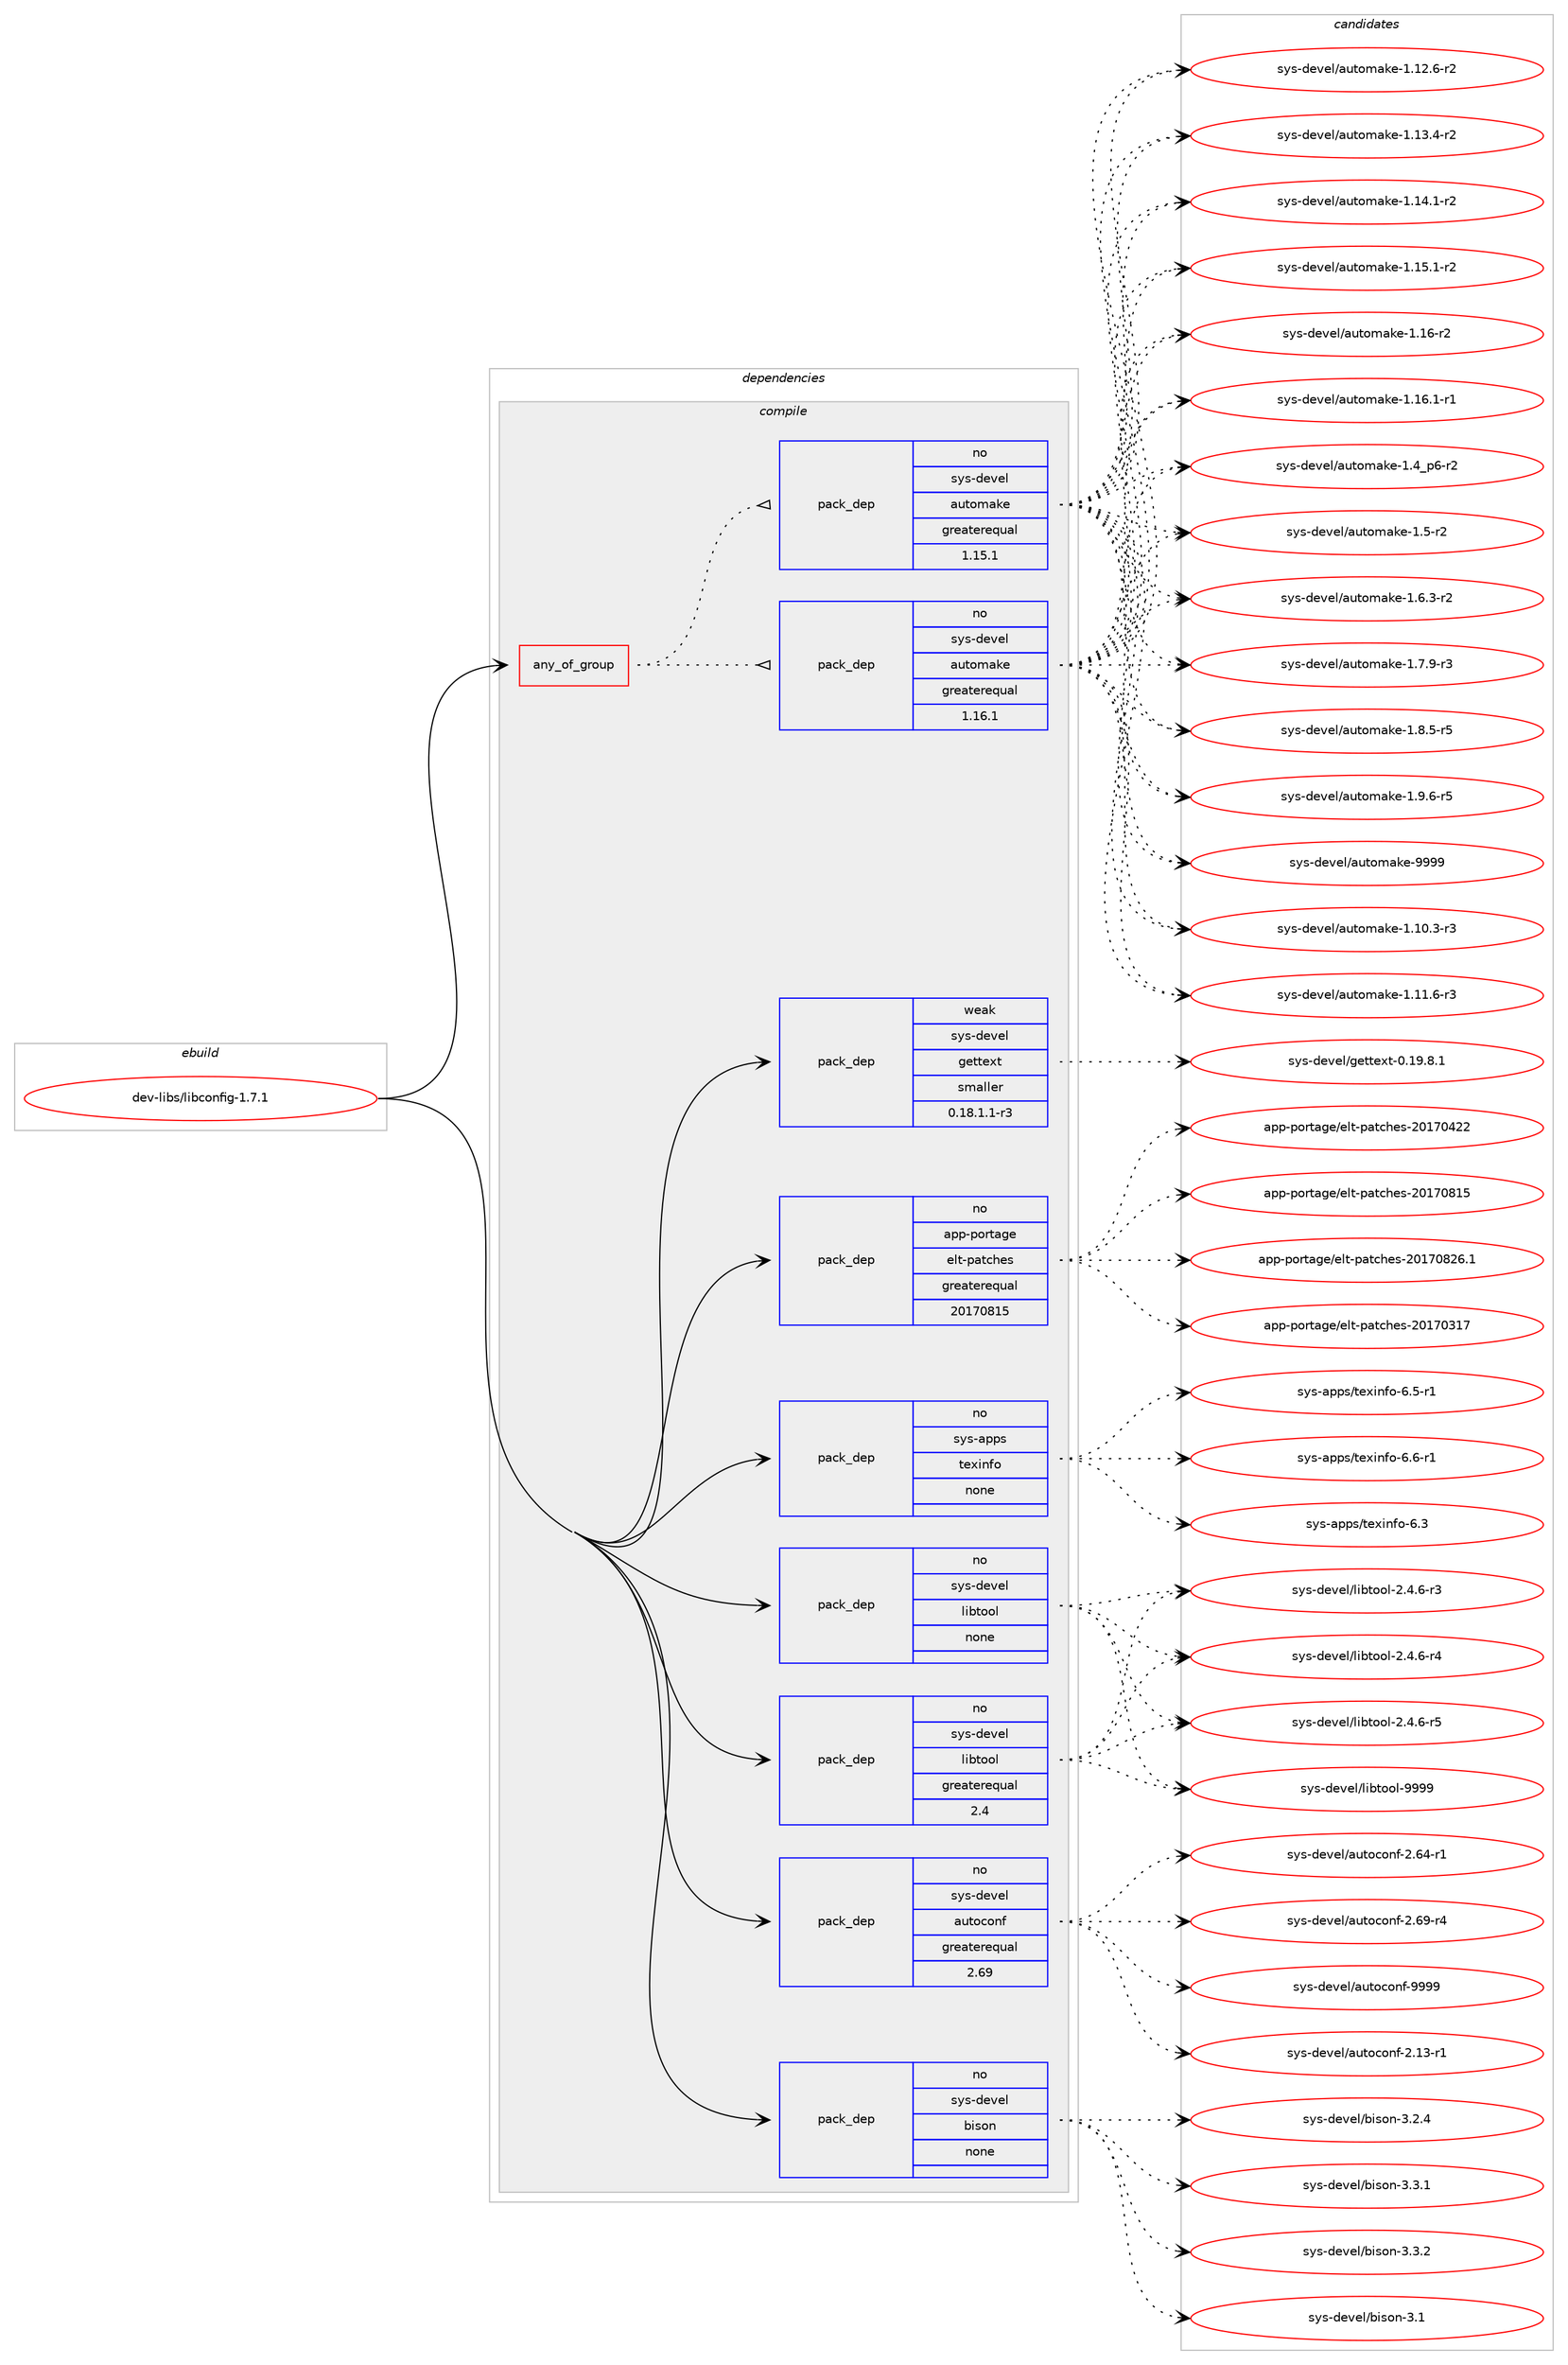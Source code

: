 digraph prolog {

# *************
# Graph options
# *************

newrank=true;
concentrate=true;
compound=true;
graph [rankdir=LR,fontname=Helvetica,fontsize=10,ranksep=1.5];#, ranksep=2.5, nodesep=0.2];
edge  [arrowhead=vee];
node  [fontname=Helvetica,fontsize=10];

# **********
# The ebuild
# **********

subgraph cluster_leftcol {
color=gray;
rank=same;
label=<<i>ebuild</i>>;
id [label="dev-libs/libconfig-1.7.1", color=red, width=4, href="../dev-libs/libconfig-1.7.1.svg"];
}

# ****************
# The dependencies
# ****************

subgraph cluster_midcol {
color=gray;
label=<<i>dependencies</i>>;
subgraph cluster_compile {
fillcolor="#eeeeee";
style=filled;
label=<<i>compile</i>>;
subgraph any22224 {
dependency1367299 [label=<<TABLE BORDER="0" CELLBORDER="1" CELLSPACING="0" CELLPADDING="4"><TR><TD CELLPADDING="10">any_of_group</TD></TR></TABLE>>, shape=none, color=red];subgraph pack978630 {
dependency1367300 [label=<<TABLE BORDER="0" CELLBORDER="1" CELLSPACING="0" CELLPADDING="4" WIDTH="220"><TR><TD ROWSPAN="6" CELLPADDING="30">pack_dep</TD></TR><TR><TD WIDTH="110">no</TD></TR><TR><TD>sys-devel</TD></TR><TR><TD>automake</TD></TR><TR><TD>greaterequal</TD></TR><TR><TD>1.16.1</TD></TR></TABLE>>, shape=none, color=blue];
}
dependency1367299:e -> dependency1367300:w [weight=20,style="dotted",arrowhead="oinv"];
subgraph pack978631 {
dependency1367301 [label=<<TABLE BORDER="0" CELLBORDER="1" CELLSPACING="0" CELLPADDING="4" WIDTH="220"><TR><TD ROWSPAN="6" CELLPADDING="30">pack_dep</TD></TR><TR><TD WIDTH="110">no</TD></TR><TR><TD>sys-devel</TD></TR><TR><TD>automake</TD></TR><TR><TD>greaterequal</TD></TR><TR><TD>1.15.1</TD></TR></TABLE>>, shape=none, color=blue];
}
dependency1367299:e -> dependency1367301:w [weight=20,style="dotted",arrowhead="oinv"];
}
id:e -> dependency1367299:w [weight=20,style="solid",arrowhead="vee"];
subgraph pack978632 {
dependency1367302 [label=<<TABLE BORDER="0" CELLBORDER="1" CELLSPACING="0" CELLPADDING="4" WIDTH="220"><TR><TD ROWSPAN="6" CELLPADDING="30">pack_dep</TD></TR><TR><TD WIDTH="110">no</TD></TR><TR><TD>app-portage</TD></TR><TR><TD>elt-patches</TD></TR><TR><TD>greaterequal</TD></TR><TR><TD>20170815</TD></TR></TABLE>>, shape=none, color=blue];
}
id:e -> dependency1367302:w [weight=20,style="solid",arrowhead="vee"];
subgraph pack978633 {
dependency1367303 [label=<<TABLE BORDER="0" CELLBORDER="1" CELLSPACING="0" CELLPADDING="4" WIDTH="220"><TR><TD ROWSPAN="6" CELLPADDING="30">pack_dep</TD></TR><TR><TD WIDTH="110">no</TD></TR><TR><TD>sys-apps</TD></TR><TR><TD>texinfo</TD></TR><TR><TD>none</TD></TR><TR><TD></TD></TR></TABLE>>, shape=none, color=blue];
}
id:e -> dependency1367303:w [weight=20,style="solid",arrowhead="vee"];
subgraph pack978634 {
dependency1367304 [label=<<TABLE BORDER="0" CELLBORDER="1" CELLSPACING="0" CELLPADDING="4" WIDTH="220"><TR><TD ROWSPAN="6" CELLPADDING="30">pack_dep</TD></TR><TR><TD WIDTH="110">no</TD></TR><TR><TD>sys-devel</TD></TR><TR><TD>autoconf</TD></TR><TR><TD>greaterequal</TD></TR><TR><TD>2.69</TD></TR></TABLE>>, shape=none, color=blue];
}
id:e -> dependency1367304:w [weight=20,style="solid",arrowhead="vee"];
subgraph pack978635 {
dependency1367305 [label=<<TABLE BORDER="0" CELLBORDER="1" CELLSPACING="0" CELLPADDING="4" WIDTH="220"><TR><TD ROWSPAN="6" CELLPADDING="30">pack_dep</TD></TR><TR><TD WIDTH="110">no</TD></TR><TR><TD>sys-devel</TD></TR><TR><TD>bison</TD></TR><TR><TD>none</TD></TR><TR><TD></TD></TR></TABLE>>, shape=none, color=blue];
}
id:e -> dependency1367305:w [weight=20,style="solid",arrowhead="vee"];
subgraph pack978636 {
dependency1367306 [label=<<TABLE BORDER="0" CELLBORDER="1" CELLSPACING="0" CELLPADDING="4" WIDTH="220"><TR><TD ROWSPAN="6" CELLPADDING="30">pack_dep</TD></TR><TR><TD WIDTH="110">no</TD></TR><TR><TD>sys-devel</TD></TR><TR><TD>libtool</TD></TR><TR><TD>greaterequal</TD></TR><TR><TD>2.4</TD></TR></TABLE>>, shape=none, color=blue];
}
id:e -> dependency1367306:w [weight=20,style="solid",arrowhead="vee"];
subgraph pack978637 {
dependency1367307 [label=<<TABLE BORDER="0" CELLBORDER="1" CELLSPACING="0" CELLPADDING="4" WIDTH="220"><TR><TD ROWSPAN="6" CELLPADDING="30">pack_dep</TD></TR><TR><TD WIDTH="110">no</TD></TR><TR><TD>sys-devel</TD></TR><TR><TD>libtool</TD></TR><TR><TD>none</TD></TR><TR><TD></TD></TR></TABLE>>, shape=none, color=blue];
}
id:e -> dependency1367307:w [weight=20,style="solid",arrowhead="vee"];
subgraph pack978638 {
dependency1367308 [label=<<TABLE BORDER="0" CELLBORDER="1" CELLSPACING="0" CELLPADDING="4" WIDTH="220"><TR><TD ROWSPAN="6" CELLPADDING="30">pack_dep</TD></TR><TR><TD WIDTH="110">weak</TD></TR><TR><TD>sys-devel</TD></TR><TR><TD>gettext</TD></TR><TR><TD>smaller</TD></TR><TR><TD>0.18.1.1-r3</TD></TR></TABLE>>, shape=none, color=blue];
}
id:e -> dependency1367308:w [weight=20,style="solid",arrowhead="vee"];
}
subgraph cluster_compileandrun {
fillcolor="#eeeeee";
style=filled;
label=<<i>compile and run</i>>;
}
subgraph cluster_run {
fillcolor="#eeeeee";
style=filled;
label=<<i>run</i>>;
}
}

# **************
# The candidates
# **************

subgraph cluster_choices {
rank=same;
color=gray;
label=<<i>candidates</i>>;

subgraph choice978630 {
color=black;
nodesep=1;
choice11512111545100101118101108479711711611110997107101454946494846514511451 [label="sys-devel/automake-1.10.3-r3", color=red, width=4,href="../sys-devel/automake-1.10.3-r3.svg"];
choice11512111545100101118101108479711711611110997107101454946494946544511451 [label="sys-devel/automake-1.11.6-r3", color=red, width=4,href="../sys-devel/automake-1.11.6-r3.svg"];
choice11512111545100101118101108479711711611110997107101454946495046544511450 [label="sys-devel/automake-1.12.6-r2", color=red, width=4,href="../sys-devel/automake-1.12.6-r2.svg"];
choice11512111545100101118101108479711711611110997107101454946495146524511450 [label="sys-devel/automake-1.13.4-r2", color=red, width=4,href="../sys-devel/automake-1.13.4-r2.svg"];
choice11512111545100101118101108479711711611110997107101454946495246494511450 [label="sys-devel/automake-1.14.1-r2", color=red, width=4,href="../sys-devel/automake-1.14.1-r2.svg"];
choice11512111545100101118101108479711711611110997107101454946495346494511450 [label="sys-devel/automake-1.15.1-r2", color=red, width=4,href="../sys-devel/automake-1.15.1-r2.svg"];
choice1151211154510010111810110847971171161111099710710145494649544511450 [label="sys-devel/automake-1.16-r2", color=red, width=4,href="../sys-devel/automake-1.16-r2.svg"];
choice11512111545100101118101108479711711611110997107101454946495446494511449 [label="sys-devel/automake-1.16.1-r1", color=red, width=4,href="../sys-devel/automake-1.16.1-r1.svg"];
choice115121115451001011181011084797117116111109971071014549465295112544511450 [label="sys-devel/automake-1.4_p6-r2", color=red, width=4,href="../sys-devel/automake-1.4_p6-r2.svg"];
choice11512111545100101118101108479711711611110997107101454946534511450 [label="sys-devel/automake-1.5-r2", color=red, width=4,href="../sys-devel/automake-1.5-r2.svg"];
choice115121115451001011181011084797117116111109971071014549465446514511450 [label="sys-devel/automake-1.6.3-r2", color=red, width=4,href="../sys-devel/automake-1.6.3-r2.svg"];
choice115121115451001011181011084797117116111109971071014549465546574511451 [label="sys-devel/automake-1.7.9-r3", color=red, width=4,href="../sys-devel/automake-1.7.9-r3.svg"];
choice115121115451001011181011084797117116111109971071014549465646534511453 [label="sys-devel/automake-1.8.5-r5", color=red, width=4,href="../sys-devel/automake-1.8.5-r5.svg"];
choice115121115451001011181011084797117116111109971071014549465746544511453 [label="sys-devel/automake-1.9.6-r5", color=red, width=4,href="../sys-devel/automake-1.9.6-r5.svg"];
choice115121115451001011181011084797117116111109971071014557575757 [label="sys-devel/automake-9999", color=red, width=4,href="../sys-devel/automake-9999.svg"];
dependency1367300:e -> choice11512111545100101118101108479711711611110997107101454946494846514511451:w [style=dotted,weight="100"];
dependency1367300:e -> choice11512111545100101118101108479711711611110997107101454946494946544511451:w [style=dotted,weight="100"];
dependency1367300:e -> choice11512111545100101118101108479711711611110997107101454946495046544511450:w [style=dotted,weight="100"];
dependency1367300:e -> choice11512111545100101118101108479711711611110997107101454946495146524511450:w [style=dotted,weight="100"];
dependency1367300:e -> choice11512111545100101118101108479711711611110997107101454946495246494511450:w [style=dotted,weight="100"];
dependency1367300:e -> choice11512111545100101118101108479711711611110997107101454946495346494511450:w [style=dotted,weight="100"];
dependency1367300:e -> choice1151211154510010111810110847971171161111099710710145494649544511450:w [style=dotted,weight="100"];
dependency1367300:e -> choice11512111545100101118101108479711711611110997107101454946495446494511449:w [style=dotted,weight="100"];
dependency1367300:e -> choice115121115451001011181011084797117116111109971071014549465295112544511450:w [style=dotted,weight="100"];
dependency1367300:e -> choice11512111545100101118101108479711711611110997107101454946534511450:w [style=dotted,weight="100"];
dependency1367300:e -> choice115121115451001011181011084797117116111109971071014549465446514511450:w [style=dotted,weight="100"];
dependency1367300:e -> choice115121115451001011181011084797117116111109971071014549465546574511451:w [style=dotted,weight="100"];
dependency1367300:e -> choice115121115451001011181011084797117116111109971071014549465646534511453:w [style=dotted,weight="100"];
dependency1367300:e -> choice115121115451001011181011084797117116111109971071014549465746544511453:w [style=dotted,weight="100"];
dependency1367300:e -> choice115121115451001011181011084797117116111109971071014557575757:w [style=dotted,weight="100"];
}
subgraph choice978631 {
color=black;
nodesep=1;
choice11512111545100101118101108479711711611110997107101454946494846514511451 [label="sys-devel/automake-1.10.3-r3", color=red, width=4,href="../sys-devel/automake-1.10.3-r3.svg"];
choice11512111545100101118101108479711711611110997107101454946494946544511451 [label="sys-devel/automake-1.11.6-r3", color=red, width=4,href="../sys-devel/automake-1.11.6-r3.svg"];
choice11512111545100101118101108479711711611110997107101454946495046544511450 [label="sys-devel/automake-1.12.6-r2", color=red, width=4,href="../sys-devel/automake-1.12.6-r2.svg"];
choice11512111545100101118101108479711711611110997107101454946495146524511450 [label="sys-devel/automake-1.13.4-r2", color=red, width=4,href="../sys-devel/automake-1.13.4-r2.svg"];
choice11512111545100101118101108479711711611110997107101454946495246494511450 [label="sys-devel/automake-1.14.1-r2", color=red, width=4,href="../sys-devel/automake-1.14.1-r2.svg"];
choice11512111545100101118101108479711711611110997107101454946495346494511450 [label="sys-devel/automake-1.15.1-r2", color=red, width=4,href="../sys-devel/automake-1.15.1-r2.svg"];
choice1151211154510010111810110847971171161111099710710145494649544511450 [label="sys-devel/automake-1.16-r2", color=red, width=4,href="../sys-devel/automake-1.16-r2.svg"];
choice11512111545100101118101108479711711611110997107101454946495446494511449 [label="sys-devel/automake-1.16.1-r1", color=red, width=4,href="../sys-devel/automake-1.16.1-r1.svg"];
choice115121115451001011181011084797117116111109971071014549465295112544511450 [label="sys-devel/automake-1.4_p6-r2", color=red, width=4,href="../sys-devel/automake-1.4_p6-r2.svg"];
choice11512111545100101118101108479711711611110997107101454946534511450 [label="sys-devel/automake-1.5-r2", color=red, width=4,href="../sys-devel/automake-1.5-r2.svg"];
choice115121115451001011181011084797117116111109971071014549465446514511450 [label="sys-devel/automake-1.6.3-r2", color=red, width=4,href="../sys-devel/automake-1.6.3-r2.svg"];
choice115121115451001011181011084797117116111109971071014549465546574511451 [label="sys-devel/automake-1.7.9-r3", color=red, width=4,href="../sys-devel/automake-1.7.9-r3.svg"];
choice115121115451001011181011084797117116111109971071014549465646534511453 [label="sys-devel/automake-1.8.5-r5", color=red, width=4,href="../sys-devel/automake-1.8.5-r5.svg"];
choice115121115451001011181011084797117116111109971071014549465746544511453 [label="sys-devel/automake-1.9.6-r5", color=red, width=4,href="../sys-devel/automake-1.9.6-r5.svg"];
choice115121115451001011181011084797117116111109971071014557575757 [label="sys-devel/automake-9999", color=red, width=4,href="../sys-devel/automake-9999.svg"];
dependency1367301:e -> choice11512111545100101118101108479711711611110997107101454946494846514511451:w [style=dotted,weight="100"];
dependency1367301:e -> choice11512111545100101118101108479711711611110997107101454946494946544511451:w [style=dotted,weight="100"];
dependency1367301:e -> choice11512111545100101118101108479711711611110997107101454946495046544511450:w [style=dotted,weight="100"];
dependency1367301:e -> choice11512111545100101118101108479711711611110997107101454946495146524511450:w [style=dotted,weight="100"];
dependency1367301:e -> choice11512111545100101118101108479711711611110997107101454946495246494511450:w [style=dotted,weight="100"];
dependency1367301:e -> choice11512111545100101118101108479711711611110997107101454946495346494511450:w [style=dotted,weight="100"];
dependency1367301:e -> choice1151211154510010111810110847971171161111099710710145494649544511450:w [style=dotted,weight="100"];
dependency1367301:e -> choice11512111545100101118101108479711711611110997107101454946495446494511449:w [style=dotted,weight="100"];
dependency1367301:e -> choice115121115451001011181011084797117116111109971071014549465295112544511450:w [style=dotted,weight="100"];
dependency1367301:e -> choice11512111545100101118101108479711711611110997107101454946534511450:w [style=dotted,weight="100"];
dependency1367301:e -> choice115121115451001011181011084797117116111109971071014549465446514511450:w [style=dotted,weight="100"];
dependency1367301:e -> choice115121115451001011181011084797117116111109971071014549465546574511451:w [style=dotted,weight="100"];
dependency1367301:e -> choice115121115451001011181011084797117116111109971071014549465646534511453:w [style=dotted,weight="100"];
dependency1367301:e -> choice115121115451001011181011084797117116111109971071014549465746544511453:w [style=dotted,weight="100"];
dependency1367301:e -> choice115121115451001011181011084797117116111109971071014557575757:w [style=dotted,weight="100"];
}
subgraph choice978632 {
color=black;
nodesep=1;
choice97112112451121111141169710310147101108116451129711699104101115455048495548514955 [label="app-portage/elt-patches-20170317", color=red, width=4,href="../app-portage/elt-patches-20170317.svg"];
choice97112112451121111141169710310147101108116451129711699104101115455048495548525050 [label="app-portage/elt-patches-20170422", color=red, width=4,href="../app-portage/elt-patches-20170422.svg"];
choice97112112451121111141169710310147101108116451129711699104101115455048495548564953 [label="app-portage/elt-patches-20170815", color=red, width=4,href="../app-portage/elt-patches-20170815.svg"];
choice971121124511211111411697103101471011081164511297116991041011154550484955485650544649 [label="app-portage/elt-patches-20170826.1", color=red, width=4,href="../app-portage/elt-patches-20170826.1.svg"];
dependency1367302:e -> choice97112112451121111141169710310147101108116451129711699104101115455048495548514955:w [style=dotted,weight="100"];
dependency1367302:e -> choice97112112451121111141169710310147101108116451129711699104101115455048495548525050:w [style=dotted,weight="100"];
dependency1367302:e -> choice97112112451121111141169710310147101108116451129711699104101115455048495548564953:w [style=dotted,weight="100"];
dependency1367302:e -> choice971121124511211111411697103101471011081164511297116991041011154550484955485650544649:w [style=dotted,weight="100"];
}
subgraph choice978633 {
color=black;
nodesep=1;
choice11512111545971121121154711610112010511010211145544651 [label="sys-apps/texinfo-6.3", color=red, width=4,href="../sys-apps/texinfo-6.3.svg"];
choice115121115459711211211547116101120105110102111455446534511449 [label="sys-apps/texinfo-6.5-r1", color=red, width=4,href="../sys-apps/texinfo-6.5-r1.svg"];
choice115121115459711211211547116101120105110102111455446544511449 [label="sys-apps/texinfo-6.6-r1", color=red, width=4,href="../sys-apps/texinfo-6.6-r1.svg"];
dependency1367303:e -> choice11512111545971121121154711610112010511010211145544651:w [style=dotted,weight="100"];
dependency1367303:e -> choice115121115459711211211547116101120105110102111455446534511449:w [style=dotted,weight="100"];
dependency1367303:e -> choice115121115459711211211547116101120105110102111455446544511449:w [style=dotted,weight="100"];
}
subgraph choice978634 {
color=black;
nodesep=1;
choice1151211154510010111810110847971171161119911111010245504649514511449 [label="sys-devel/autoconf-2.13-r1", color=red, width=4,href="../sys-devel/autoconf-2.13-r1.svg"];
choice1151211154510010111810110847971171161119911111010245504654524511449 [label="sys-devel/autoconf-2.64-r1", color=red, width=4,href="../sys-devel/autoconf-2.64-r1.svg"];
choice1151211154510010111810110847971171161119911111010245504654574511452 [label="sys-devel/autoconf-2.69-r4", color=red, width=4,href="../sys-devel/autoconf-2.69-r4.svg"];
choice115121115451001011181011084797117116111991111101024557575757 [label="sys-devel/autoconf-9999", color=red, width=4,href="../sys-devel/autoconf-9999.svg"];
dependency1367304:e -> choice1151211154510010111810110847971171161119911111010245504649514511449:w [style=dotted,weight="100"];
dependency1367304:e -> choice1151211154510010111810110847971171161119911111010245504654524511449:w [style=dotted,weight="100"];
dependency1367304:e -> choice1151211154510010111810110847971171161119911111010245504654574511452:w [style=dotted,weight="100"];
dependency1367304:e -> choice115121115451001011181011084797117116111991111101024557575757:w [style=dotted,weight="100"];
}
subgraph choice978635 {
color=black;
nodesep=1;
choice11512111545100101118101108479810511511111045514649 [label="sys-devel/bison-3.1", color=red, width=4,href="../sys-devel/bison-3.1.svg"];
choice115121115451001011181011084798105115111110455146504652 [label="sys-devel/bison-3.2.4", color=red, width=4,href="../sys-devel/bison-3.2.4.svg"];
choice115121115451001011181011084798105115111110455146514649 [label="sys-devel/bison-3.3.1", color=red, width=4,href="../sys-devel/bison-3.3.1.svg"];
choice115121115451001011181011084798105115111110455146514650 [label="sys-devel/bison-3.3.2", color=red, width=4,href="../sys-devel/bison-3.3.2.svg"];
dependency1367305:e -> choice11512111545100101118101108479810511511111045514649:w [style=dotted,weight="100"];
dependency1367305:e -> choice115121115451001011181011084798105115111110455146504652:w [style=dotted,weight="100"];
dependency1367305:e -> choice115121115451001011181011084798105115111110455146514649:w [style=dotted,weight="100"];
dependency1367305:e -> choice115121115451001011181011084798105115111110455146514650:w [style=dotted,weight="100"];
}
subgraph choice978636 {
color=black;
nodesep=1;
choice1151211154510010111810110847108105981161111111084550465246544511451 [label="sys-devel/libtool-2.4.6-r3", color=red, width=4,href="../sys-devel/libtool-2.4.6-r3.svg"];
choice1151211154510010111810110847108105981161111111084550465246544511452 [label="sys-devel/libtool-2.4.6-r4", color=red, width=4,href="../sys-devel/libtool-2.4.6-r4.svg"];
choice1151211154510010111810110847108105981161111111084550465246544511453 [label="sys-devel/libtool-2.4.6-r5", color=red, width=4,href="../sys-devel/libtool-2.4.6-r5.svg"];
choice1151211154510010111810110847108105981161111111084557575757 [label="sys-devel/libtool-9999", color=red, width=4,href="../sys-devel/libtool-9999.svg"];
dependency1367306:e -> choice1151211154510010111810110847108105981161111111084550465246544511451:w [style=dotted,weight="100"];
dependency1367306:e -> choice1151211154510010111810110847108105981161111111084550465246544511452:w [style=dotted,weight="100"];
dependency1367306:e -> choice1151211154510010111810110847108105981161111111084550465246544511453:w [style=dotted,weight="100"];
dependency1367306:e -> choice1151211154510010111810110847108105981161111111084557575757:w [style=dotted,weight="100"];
}
subgraph choice978637 {
color=black;
nodesep=1;
choice1151211154510010111810110847108105981161111111084550465246544511451 [label="sys-devel/libtool-2.4.6-r3", color=red, width=4,href="../sys-devel/libtool-2.4.6-r3.svg"];
choice1151211154510010111810110847108105981161111111084550465246544511452 [label="sys-devel/libtool-2.4.6-r4", color=red, width=4,href="../sys-devel/libtool-2.4.6-r4.svg"];
choice1151211154510010111810110847108105981161111111084550465246544511453 [label="sys-devel/libtool-2.4.6-r5", color=red, width=4,href="../sys-devel/libtool-2.4.6-r5.svg"];
choice1151211154510010111810110847108105981161111111084557575757 [label="sys-devel/libtool-9999", color=red, width=4,href="../sys-devel/libtool-9999.svg"];
dependency1367307:e -> choice1151211154510010111810110847108105981161111111084550465246544511451:w [style=dotted,weight="100"];
dependency1367307:e -> choice1151211154510010111810110847108105981161111111084550465246544511452:w [style=dotted,weight="100"];
dependency1367307:e -> choice1151211154510010111810110847108105981161111111084550465246544511453:w [style=dotted,weight="100"];
dependency1367307:e -> choice1151211154510010111810110847108105981161111111084557575757:w [style=dotted,weight="100"];
}
subgraph choice978638 {
color=black;
nodesep=1;
choice1151211154510010111810110847103101116116101120116454846495746564649 [label="sys-devel/gettext-0.19.8.1", color=red, width=4,href="../sys-devel/gettext-0.19.8.1.svg"];
dependency1367308:e -> choice1151211154510010111810110847103101116116101120116454846495746564649:w [style=dotted,weight="100"];
}
}

}
